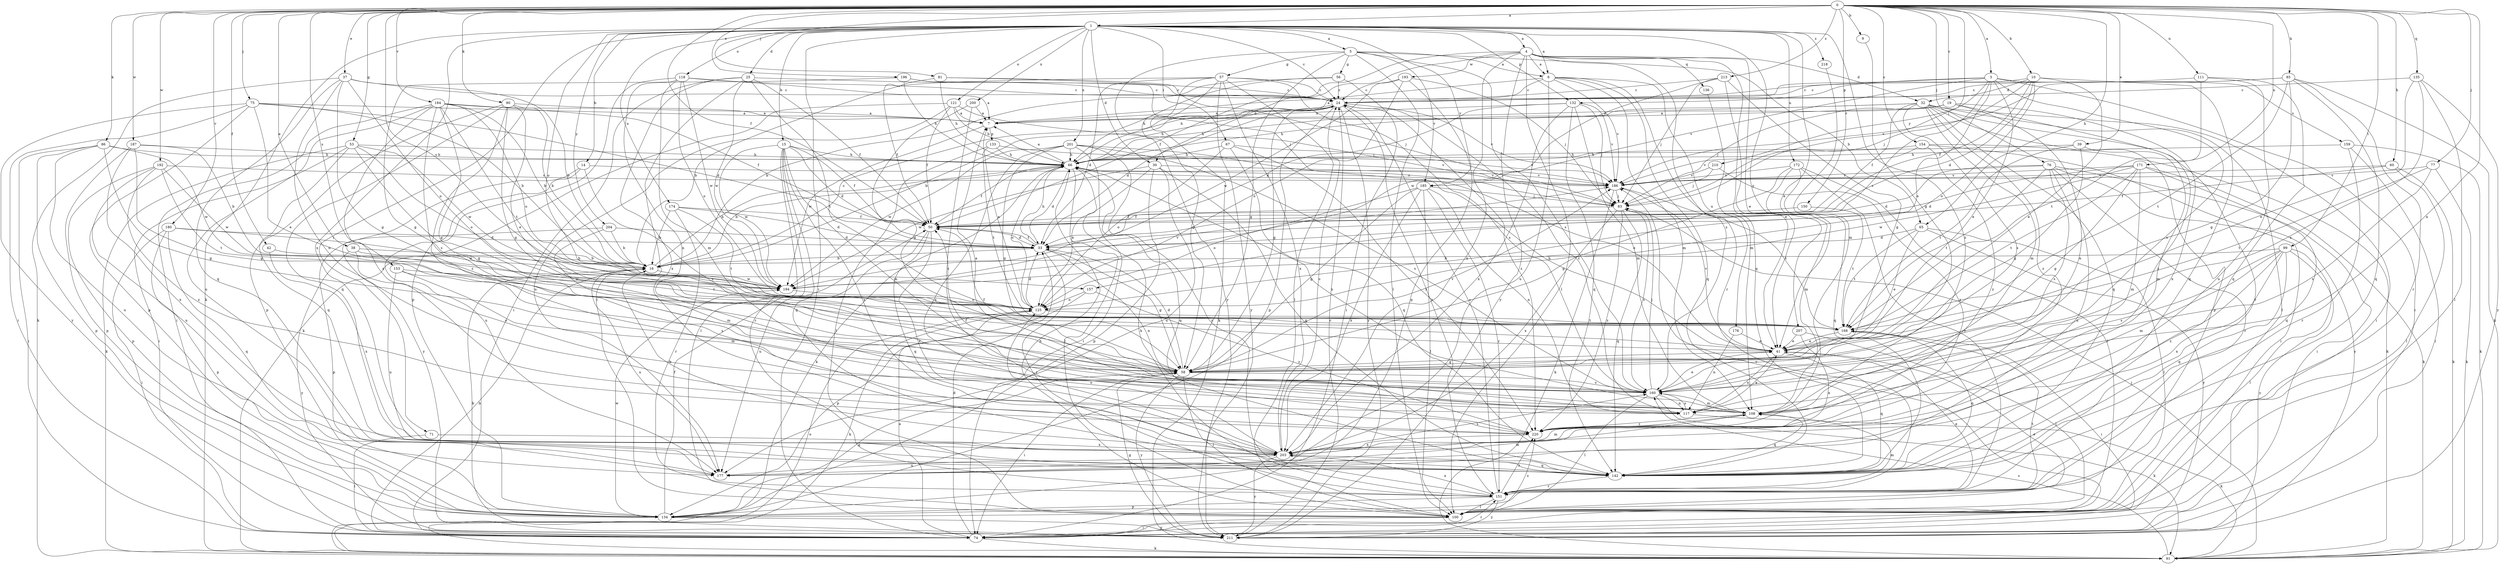 strict digraph  {
0;
1;
3;
4;
5;
6;
7;
9;
10;
14;
15;
16;
19;
24;
25;
30;
32;
33;
37;
38;
39;
41;
42;
50;
53;
56;
57;
58;
60;
65;
66;
67;
71;
74;
75;
76;
77;
81;
83;
85;
86;
90;
91;
99;
100;
108;
111;
117;
118;
121;
125;
132;
133;
134;
135;
136;
142;
150;
151;
153;
154;
157;
159;
160;
168;
171;
172;
174;
176;
177;
180;
184;
185;
186;
187;
192;
193;
194;
196;
200;
201;
203;
204;
207;
210;
211;
213;
218;
220;
0 -> 1  [label=a];
0 -> 3  [label=a];
0 -> 9  [label=b];
0 -> 10  [label=b];
0 -> 19  [label=c];
0 -> 37  [label=e];
0 -> 38  [label=e];
0 -> 39  [label=e];
0 -> 42  [label=f];
0 -> 50  [label=f];
0 -> 53  [label=g];
0 -> 60  [label=h];
0 -> 65  [label=h];
0 -> 75  [label=j];
0 -> 76  [label=j];
0 -> 77  [label=j];
0 -> 81  [label=j];
0 -> 83  [label=j];
0 -> 85  [label=k];
0 -> 86  [label=k];
0 -> 90  [label=k];
0 -> 99  [label=l];
0 -> 111  [label=n];
0 -> 117  [label=n];
0 -> 135  [label=q];
0 -> 150  [label=r];
0 -> 153  [label=s];
0 -> 154  [label=s];
0 -> 157  [label=s];
0 -> 171  [label=u];
0 -> 180  [label=v];
0 -> 184  [label=v];
0 -> 187  [label=w];
0 -> 192  [label=w];
0 -> 196  [label=x];
0 -> 213  [label=z];
1 -> 4  [label=a];
1 -> 5  [label=a];
1 -> 6  [label=a];
1 -> 14  [label=b];
1 -> 15  [label=b];
1 -> 24  [label=c];
1 -> 25  [label=d];
1 -> 30  [label=d];
1 -> 41  [label=e];
1 -> 67  [label=i];
1 -> 71  [label=i];
1 -> 74  [label=i];
1 -> 91  [label=k];
1 -> 118  [label=o];
1 -> 121  [label=o];
1 -> 125  [label=o];
1 -> 132  [label=p];
1 -> 172  [label=u];
1 -> 174  [label=u];
1 -> 185  [label=v];
1 -> 200  [label=x];
1 -> 201  [label=x];
1 -> 203  [label=x];
1 -> 204  [label=y];
1 -> 207  [label=y];
1 -> 218  [label=z];
1 -> 220  [label=z];
3 -> 24  [label=c];
3 -> 41  [label=e];
3 -> 74  [label=i];
3 -> 125  [label=o];
3 -> 132  [label=p];
3 -> 157  [label=s];
3 -> 159  [label=s];
3 -> 160  [label=s];
3 -> 185  [label=v];
3 -> 210  [label=y];
4 -> 6  [label=a];
4 -> 30  [label=d];
4 -> 32  [label=d];
4 -> 41  [label=e];
4 -> 50  [label=f];
4 -> 100  [label=l];
4 -> 136  [label=q];
4 -> 142  [label=q];
4 -> 160  [label=s];
4 -> 193  [label=w];
4 -> 203  [label=x];
4 -> 211  [label=y];
5 -> 6  [label=a];
5 -> 56  [label=g];
5 -> 57  [label=g];
5 -> 58  [label=g];
5 -> 65  [label=h];
5 -> 100  [label=l];
5 -> 160  [label=s];
5 -> 185  [label=v];
5 -> 211  [label=y];
6 -> 24  [label=c];
6 -> 66  [label=h];
6 -> 108  [label=m];
6 -> 142  [label=q];
6 -> 151  [label=r];
6 -> 176  [label=u];
6 -> 177  [label=u];
6 -> 186  [label=v];
7 -> 133  [label=p];
7 -> 194  [label=w];
9 -> 58  [label=g];
10 -> 7  [label=a];
10 -> 32  [label=d];
10 -> 33  [label=d];
10 -> 41  [label=e];
10 -> 50  [label=f];
10 -> 83  [label=j];
10 -> 125  [label=o];
10 -> 142  [label=q];
14 -> 160  [label=s];
14 -> 177  [label=u];
14 -> 186  [label=v];
14 -> 211  [label=y];
15 -> 33  [label=d];
15 -> 50  [label=f];
15 -> 66  [label=h];
15 -> 100  [label=l];
15 -> 108  [label=m];
15 -> 142  [label=q];
15 -> 151  [label=r];
15 -> 194  [label=w];
15 -> 203  [label=x];
16 -> 24  [label=c];
16 -> 66  [label=h];
16 -> 177  [label=u];
16 -> 194  [label=w];
19 -> 7  [label=a];
19 -> 66  [label=h];
19 -> 83  [label=j];
19 -> 117  [label=n];
19 -> 203  [label=x];
19 -> 220  [label=z];
24 -> 7  [label=a];
24 -> 16  [label=b];
24 -> 33  [label=d];
24 -> 58  [label=g];
24 -> 66  [label=h];
24 -> 134  [label=p];
24 -> 151  [label=r];
24 -> 186  [label=v];
24 -> 211  [label=y];
24 -> 220  [label=z];
25 -> 24  [label=c];
25 -> 50  [label=f];
25 -> 74  [label=i];
25 -> 100  [label=l];
25 -> 168  [label=t];
25 -> 194  [label=w];
25 -> 203  [label=x];
30 -> 125  [label=o];
30 -> 134  [label=p];
30 -> 142  [label=q];
30 -> 177  [label=u];
30 -> 186  [label=v];
30 -> 194  [label=w];
32 -> 7  [label=a];
32 -> 50  [label=f];
32 -> 66  [label=h];
32 -> 74  [label=i];
32 -> 100  [label=l];
32 -> 108  [label=m];
32 -> 134  [label=p];
32 -> 142  [label=q];
32 -> 151  [label=r];
32 -> 160  [label=s];
32 -> 220  [label=z];
33 -> 16  [label=b];
33 -> 50  [label=f];
33 -> 58  [label=g];
33 -> 66  [label=h];
33 -> 117  [label=n];
33 -> 151  [label=r];
37 -> 16  [label=b];
37 -> 24  [label=c];
37 -> 58  [label=g];
37 -> 91  [label=k];
37 -> 117  [label=n];
37 -> 125  [label=o];
37 -> 142  [label=q];
38 -> 16  [label=b];
38 -> 160  [label=s];
38 -> 168  [label=t];
38 -> 211  [label=y];
39 -> 58  [label=g];
39 -> 66  [label=h];
39 -> 108  [label=m];
39 -> 168  [label=t];
41 -> 58  [label=g];
41 -> 66  [label=h];
41 -> 117  [label=n];
41 -> 142  [label=q];
41 -> 186  [label=v];
42 -> 16  [label=b];
42 -> 203  [label=x];
50 -> 33  [label=d];
50 -> 142  [label=q];
50 -> 177  [label=u];
50 -> 203  [label=x];
53 -> 58  [label=g];
53 -> 66  [label=h];
53 -> 74  [label=i];
53 -> 91  [label=k];
53 -> 125  [label=o];
53 -> 142  [label=q];
53 -> 194  [label=w];
56 -> 16  [label=b];
56 -> 24  [label=c];
56 -> 66  [label=h];
56 -> 74  [label=i];
57 -> 16  [label=b];
57 -> 24  [label=c];
57 -> 33  [label=d];
57 -> 58  [label=g];
57 -> 91  [label=k];
57 -> 100  [label=l];
57 -> 160  [label=s];
57 -> 203  [label=x];
57 -> 211  [label=y];
58 -> 33  [label=d];
58 -> 50  [label=f];
58 -> 74  [label=i];
58 -> 100  [label=l];
58 -> 160  [label=s];
58 -> 186  [label=v];
58 -> 211  [label=y];
60 -> 50  [label=f];
60 -> 91  [label=k];
60 -> 100  [label=l];
60 -> 186  [label=v];
65 -> 33  [label=d];
65 -> 41  [label=e];
65 -> 100  [label=l];
65 -> 168  [label=t];
65 -> 211  [label=y];
66 -> 7  [label=a];
66 -> 16  [label=b];
66 -> 33  [label=d];
66 -> 50  [label=f];
66 -> 91  [label=k];
66 -> 100  [label=l];
66 -> 125  [label=o];
66 -> 142  [label=q];
66 -> 186  [label=v];
67 -> 66  [label=h];
67 -> 125  [label=o];
67 -> 142  [label=q];
67 -> 186  [label=v];
67 -> 220  [label=z];
71 -> 74  [label=i];
71 -> 203  [label=x];
74 -> 16  [label=b];
74 -> 33  [label=d];
74 -> 91  [label=k];
74 -> 125  [label=o];
74 -> 151  [label=r];
74 -> 186  [label=v];
75 -> 7  [label=a];
75 -> 16  [label=b];
75 -> 33  [label=d];
75 -> 41  [label=e];
75 -> 74  [label=i];
75 -> 134  [label=p];
75 -> 211  [label=y];
76 -> 33  [label=d];
76 -> 74  [label=i];
76 -> 151  [label=r];
76 -> 160  [label=s];
76 -> 168  [label=t];
76 -> 177  [label=u];
76 -> 186  [label=v];
76 -> 211  [label=y];
77 -> 91  [label=k];
77 -> 160  [label=s];
77 -> 168  [label=t];
77 -> 186  [label=v];
81 -> 24  [label=c];
81 -> 50  [label=f];
81 -> 66  [label=h];
81 -> 83  [label=j];
83 -> 50  [label=f];
83 -> 142  [label=q];
83 -> 160  [label=s];
83 -> 203  [label=x];
83 -> 220  [label=z];
85 -> 24  [label=c];
85 -> 58  [label=g];
85 -> 91  [label=k];
85 -> 142  [label=q];
85 -> 151  [label=r];
85 -> 168  [label=t];
85 -> 186  [label=v];
86 -> 58  [label=g];
86 -> 66  [label=h];
86 -> 74  [label=i];
86 -> 134  [label=p];
86 -> 177  [label=u];
86 -> 194  [label=w];
90 -> 7  [label=a];
90 -> 16  [label=b];
90 -> 41  [label=e];
90 -> 58  [label=g];
90 -> 134  [label=p];
90 -> 142  [label=q];
90 -> 220  [label=z];
91 -> 83  [label=j];
91 -> 125  [label=o];
91 -> 160  [label=s];
99 -> 16  [label=b];
99 -> 100  [label=l];
99 -> 108  [label=m];
99 -> 142  [label=q];
99 -> 160  [label=s];
99 -> 203  [label=x];
99 -> 211  [label=y];
99 -> 220  [label=z];
100 -> 41  [label=e];
100 -> 66  [label=h];
100 -> 74  [label=i];
100 -> 220  [label=z];
108 -> 66  [label=h];
108 -> 142  [label=q];
108 -> 220  [label=z];
111 -> 24  [label=c];
111 -> 142  [label=q];
111 -> 168  [label=t];
111 -> 177  [label=u];
117 -> 24  [label=c];
117 -> 41  [label=e];
117 -> 50  [label=f];
117 -> 91  [label=k];
117 -> 160  [label=s];
118 -> 7  [label=a];
118 -> 24  [label=c];
118 -> 108  [label=m];
118 -> 117  [label=n];
118 -> 125  [label=o];
118 -> 134  [label=p];
118 -> 194  [label=w];
121 -> 7  [label=a];
121 -> 50  [label=f];
121 -> 66  [label=h];
121 -> 83  [label=j];
121 -> 91  [label=k];
121 -> 177  [label=u];
125 -> 7  [label=a];
125 -> 33  [label=d];
125 -> 91  [label=k];
125 -> 168  [label=t];
132 -> 7  [label=a];
132 -> 33  [label=d];
132 -> 83  [label=j];
132 -> 108  [label=m];
132 -> 142  [label=q];
132 -> 186  [label=v];
132 -> 203  [label=x];
133 -> 66  [label=h];
133 -> 100  [label=l];
133 -> 168  [label=t];
133 -> 186  [label=v];
134 -> 50  [label=f];
134 -> 58  [label=g];
134 -> 168  [label=t];
134 -> 194  [label=w];
134 -> 211  [label=y];
135 -> 24  [label=c];
135 -> 41  [label=e];
135 -> 100  [label=l];
135 -> 160  [label=s];
135 -> 211  [label=y];
136 -> 108  [label=m];
142 -> 151  [label=r];
150 -> 50  [label=f];
150 -> 168  [label=t];
151 -> 24  [label=c];
151 -> 41  [label=e];
151 -> 66  [label=h];
151 -> 100  [label=l];
151 -> 108  [label=m];
151 -> 134  [label=p];
151 -> 203  [label=x];
151 -> 211  [label=y];
151 -> 220  [label=z];
153 -> 108  [label=m];
153 -> 160  [label=s];
153 -> 177  [label=u];
153 -> 194  [label=w];
154 -> 66  [label=h];
154 -> 74  [label=i];
154 -> 91  [label=k];
154 -> 186  [label=v];
154 -> 220  [label=z];
157 -> 125  [label=o];
157 -> 134  [label=p];
157 -> 220  [label=z];
159 -> 66  [label=h];
159 -> 74  [label=i];
159 -> 91  [label=k];
159 -> 151  [label=r];
160 -> 7  [label=a];
160 -> 41  [label=e];
160 -> 83  [label=j];
160 -> 91  [label=k];
160 -> 100  [label=l];
160 -> 108  [label=m];
160 -> 117  [label=n];
168 -> 41  [label=e];
168 -> 74  [label=i];
168 -> 142  [label=q];
171 -> 33  [label=d];
171 -> 58  [label=g];
171 -> 91  [label=k];
171 -> 108  [label=m];
171 -> 142  [label=q];
171 -> 168  [label=t];
171 -> 186  [label=v];
171 -> 194  [label=w];
172 -> 58  [label=g];
172 -> 100  [label=l];
172 -> 108  [label=m];
172 -> 142  [label=q];
172 -> 151  [label=r];
172 -> 186  [label=v];
174 -> 16  [label=b];
174 -> 33  [label=d];
174 -> 50  [label=f];
174 -> 151  [label=r];
174 -> 168  [label=t];
176 -> 41  [label=e];
176 -> 117  [label=n];
177 -> 108  [label=m];
180 -> 33  [label=d];
180 -> 74  [label=i];
180 -> 134  [label=p];
180 -> 142  [label=q];
180 -> 194  [label=w];
184 -> 7  [label=a];
184 -> 16  [label=b];
184 -> 50  [label=f];
184 -> 58  [label=g];
184 -> 74  [label=i];
184 -> 125  [label=o];
184 -> 160  [label=s];
184 -> 168  [label=t];
184 -> 177  [label=u];
184 -> 220  [label=z];
185 -> 58  [label=g];
185 -> 83  [label=j];
185 -> 100  [label=l];
185 -> 117  [label=n];
185 -> 125  [label=o];
185 -> 151  [label=r];
185 -> 203  [label=x];
186 -> 83  [label=j];
186 -> 91  [label=k];
186 -> 168  [label=t];
187 -> 16  [label=b];
187 -> 58  [label=g];
187 -> 66  [label=h];
187 -> 134  [label=p];
187 -> 203  [label=x];
192 -> 134  [label=p];
192 -> 168  [label=t];
192 -> 177  [label=u];
192 -> 186  [label=v];
192 -> 194  [label=w];
192 -> 220  [label=z];
193 -> 24  [label=c];
193 -> 83  [label=j];
193 -> 125  [label=o];
193 -> 134  [label=p];
193 -> 194  [label=w];
194 -> 125  [label=o];
194 -> 186  [label=v];
196 -> 24  [label=c];
196 -> 58  [label=g];
196 -> 66  [label=h];
196 -> 83  [label=j];
200 -> 7  [label=a];
200 -> 58  [label=g];
200 -> 220  [label=z];
201 -> 41  [label=e];
201 -> 58  [label=g];
201 -> 66  [label=h];
201 -> 74  [label=i];
201 -> 151  [label=r];
201 -> 160  [label=s];
201 -> 194  [label=w];
201 -> 203  [label=x];
203 -> 16  [label=b];
203 -> 24  [label=c];
203 -> 108  [label=m];
203 -> 125  [label=o];
203 -> 142  [label=q];
203 -> 160  [label=s];
203 -> 177  [label=u];
203 -> 211  [label=y];
204 -> 16  [label=b];
204 -> 33  [label=d];
204 -> 108  [label=m];
204 -> 134  [label=p];
207 -> 41  [label=e];
207 -> 100  [label=l];
207 -> 203  [label=x];
210 -> 83  [label=j];
210 -> 186  [label=v];
210 -> 220  [label=z];
211 -> 16  [label=b];
211 -> 24  [label=c];
211 -> 58  [label=g];
213 -> 24  [label=c];
213 -> 41  [label=e];
213 -> 58  [label=g];
213 -> 83  [label=j];
213 -> 194  [label=w];
218 -> 108  [label=m];
220 -> 203  [label=x];
}
